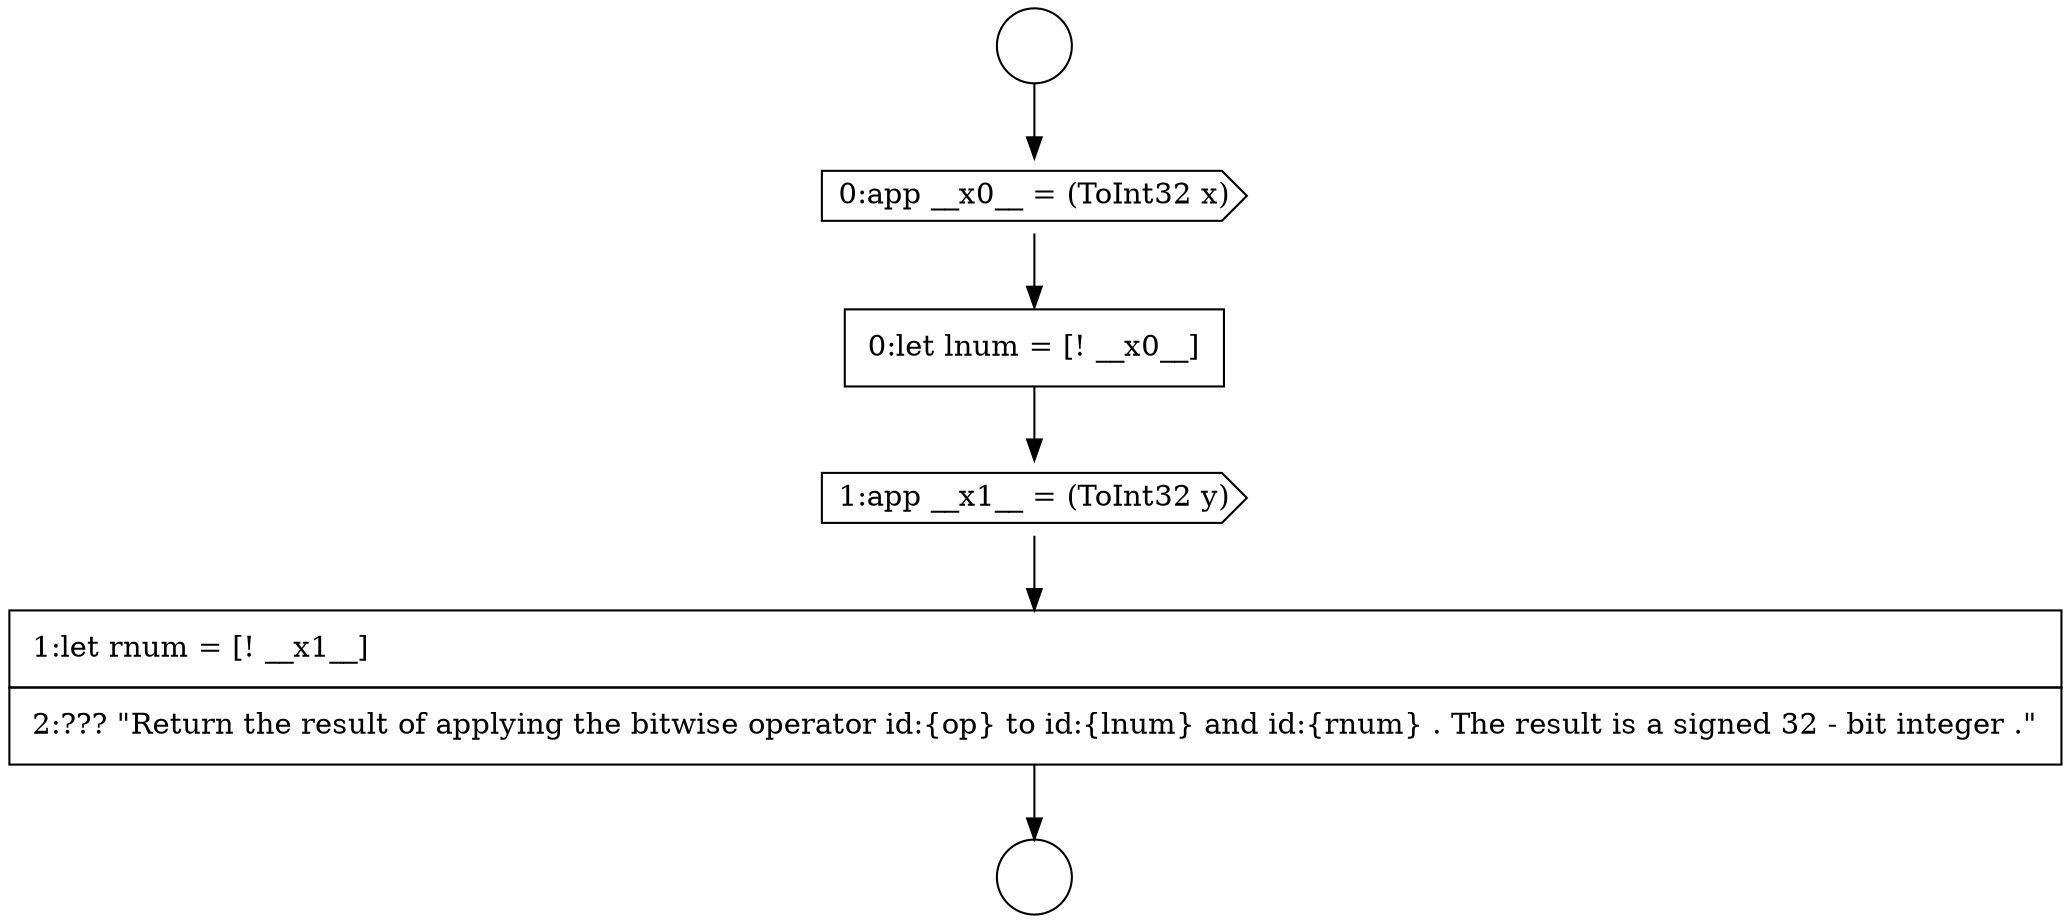 digraph {
  node88 [shape=none, margin=0, label=<<font color="black">
    <table border="0" cellborder="1" cellspacing="0" cellpadding="10">
      <tr><td align="left">1:let rnum = [! __x1__]</td></tr>
      <tr><td align="left">2:??? &quot;Return the result of applying the bitwise operator id:{op} to id:{lnum} and id:{rnum} . The result is a signed 32 - bit integer .&quot;</td></tr>
    </table>
  </font>> color="black" fillcolor="white" style=filled]
  node84 [shape=circle label=" " color="black" fillcolor="white" style=filled]
  node85 [shape=cds, label=<<font color="black">0:app __x0__ = (ToInt32 x)</font>> color="black" fillcolor="white" style=filled]
  node86 [shape=none, margin=0, label=<<font color="black">
    <table border="0" cellborder="1" cellspacing="0" cellpadding="10">
      <tr><td align="left">0:let lnum = [! __x0__]</td></tr>
    </table>
  </font>> color="black" fillcolor="white" style=filled]
  node87 [shape=cds, label=<<font color="black">1:app __x1__ = (ToInt32 y)</font>> color="black" fillcolor="white" style=filled]
  node83 [shape=circle label=" " color="black" fillcolor="white" style=filled]
  node83 -> node85 [ color="black"]
  node87 -> node88 [ color="black"]
  node86 -> node87 [ color="black"]
  node85 -> node86 [ color="black"]
  node88 -> node84 [ color="black"]
}
